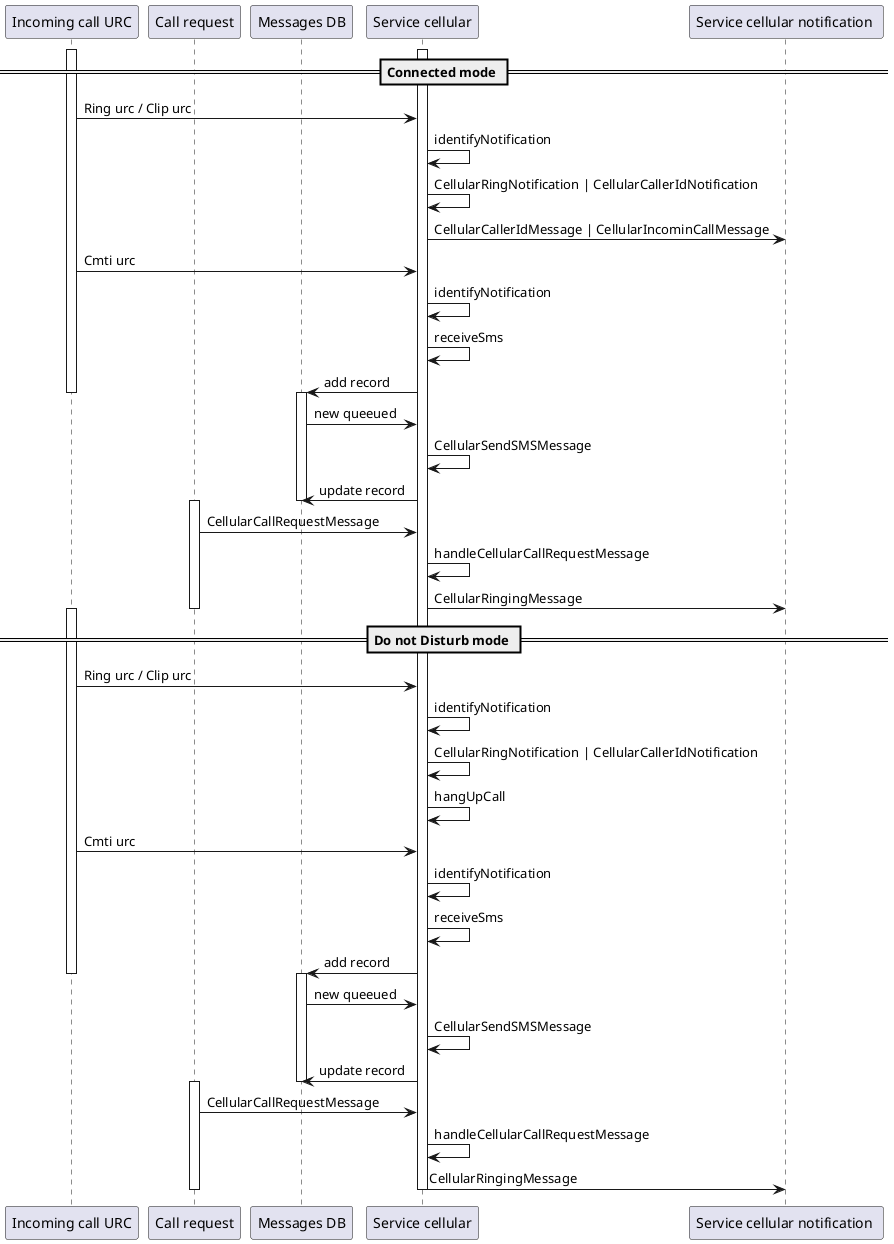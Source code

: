 @startuml

participant "Incoming call URC" as urc
participant "Call request" as call
participant "Messages DB" as message
participant "Service cellular" as cellular
participant "Service cellular notification " as notification

== Connected mode ==

    activate urc
    activate cellular
    urc -> cellular : Ring urc / Clip urc
    cellular -> cellular : identifyNotification
    cellular -> cellular : CellularRingNotification | CellularCallerIdNotification
    cellular -> notification :CellularCallerIdMessage | CellularIncominCallMessage

    urc -> cellular : Cmti urc
    cellular -> cellular : identifyNotification
    cellular -> cellular : receiveSms
    cellular -> message : add record
    deactivate urc

    activate message
    message -> cellular : new queeued
    cellular -> cellular : CellularSendSMSMessage
    cellular -> message : update record
    deactivate message

    activate call
    call -> cellular : CellularCallRequestMessage
    cellular -> cellular : handleCellularCallRequestMessage
    cellular -> notification : CellularRingingMessage
    deactivate call


== Do not Disturb mode ==

    activate urc

    urc -> cellular : Ring urc / Clip urc
    cellular -> cellular : identifyNotification
    cellular -> cellular : CellularRingNotification | CellularCallerIdNotification
    cellular -> cellular : hangUpCall

    urc -> cellular : Cmti urc
    cellular -> cellular : identifyNotification
    cellular -> cellular : receiveSms
    cellular -> message : add record
    deactivate urc

    activate message
    message -> cellular : new queeued
    cellular -> cellular : CellularSendSMSMessage
    cellular -> message : update record
    deactivate message

    activate call
    call -> cellular : CellularCallRequestMessage
    cellular -> cellular : handleCellularCallRequestMessage
    cellular -> notification : CellularRingingMessage
    deactivate call
    deactivate cellular

@enduml
